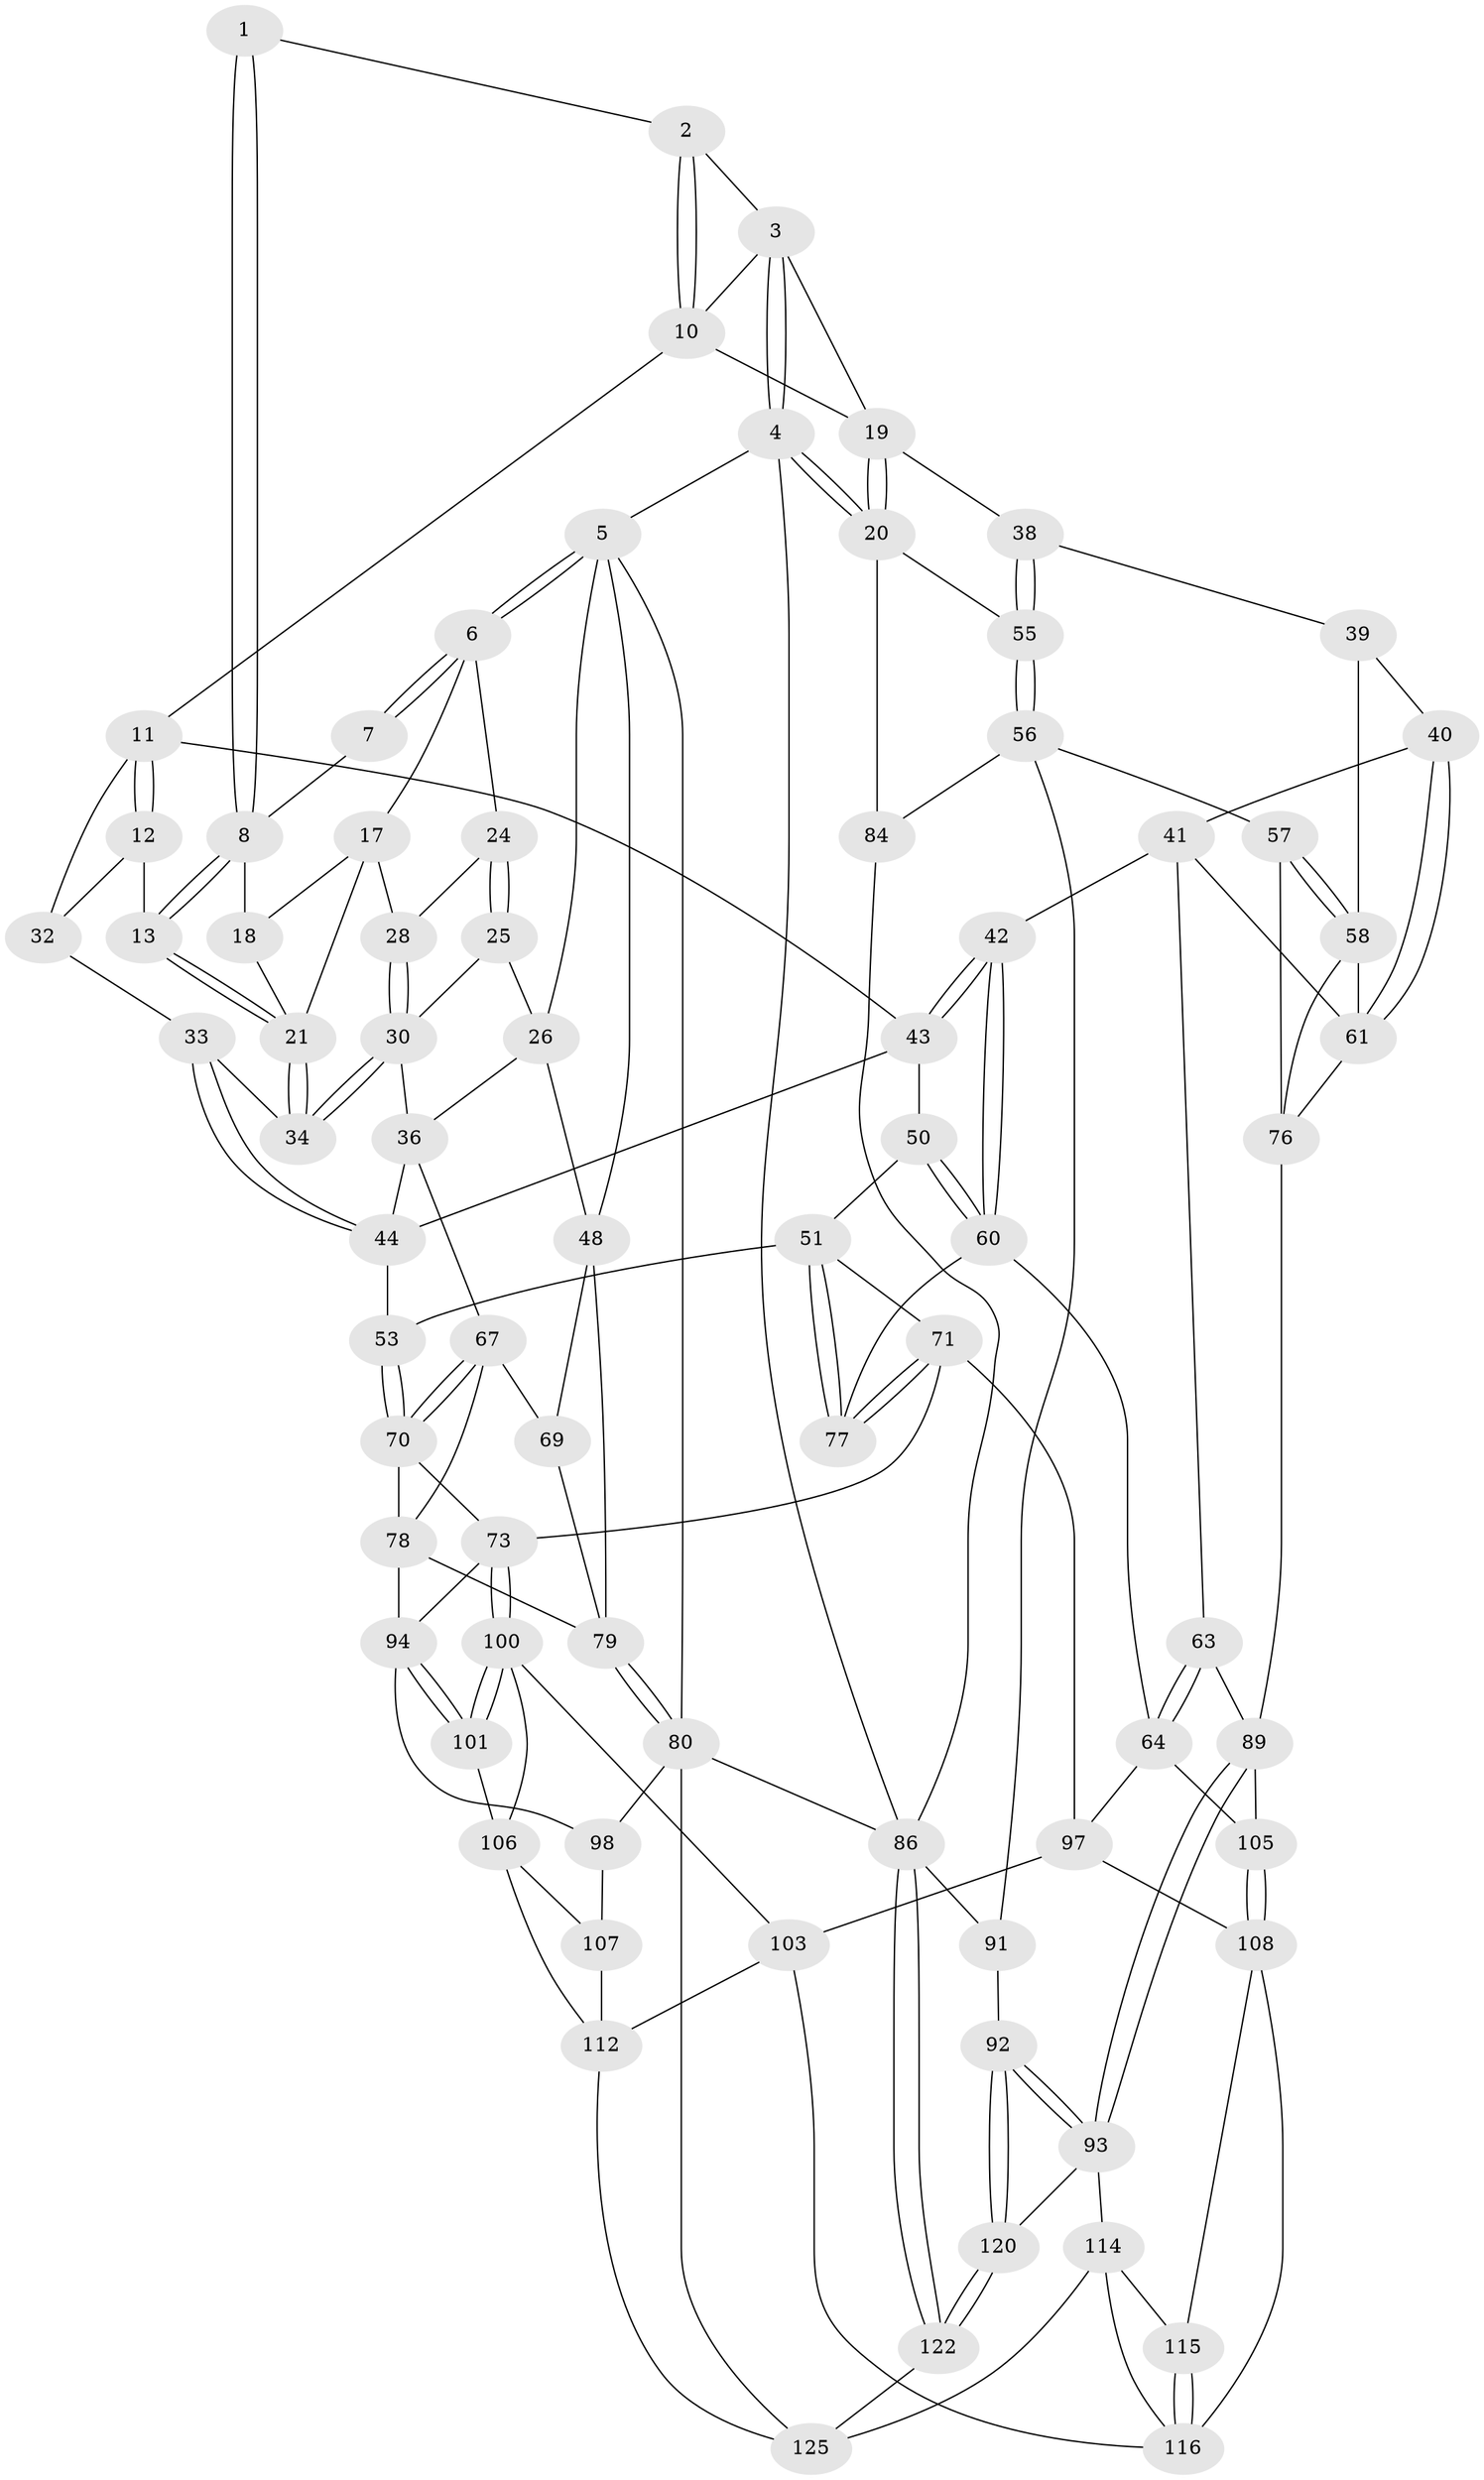 // Generated by graph-tools (version 1.1) at 2025/24/03/03/25 07:24:39]
// undirected, 78 vertices, 178 edges
graph export_dot {
graph [start="1"]
  node [color=gray90,style=filled];
  1 [pos="+0.6438288743391583+0"];
  2 [pos="+0.6641918536214627+0"];
  3 [pos="+0.7561334562534998+0",super="+14"];
  4 [pos="+1+0"];
  5 [pos="+0+0",super="+27"];
  6 [pos="+0.041511316550969145+0",super="+16"];
  7 [pos="+0.48761073613803246+0"];
  8 [pos="+0.5375659251912347+0.06186779034714249",super="+9"];
  10 [pos="+0.6556318895604101+0.16174235853945929",super="+15"];
  11 [pos="+0.6548466039242707+0.16184583205210648",super="+35"];
  12 [pos="+0.532956475662851+0.13861322803715562"];
  13 [pos="+0.5313866028914211+0.13766128374406272"];
  17 [pos="+0.29281421779499733+0.012963998453807217",super="+23"];
  18 [pos="+0.41736757598490276+0.04066831753503792"];
  19 [pos="+0.8583598107508528+0.0691302433721328",super="+29"];
  20 [pos="+1+0.0870815073228319",super="+54"];
  21 [pos="+0.4359912266227753+0.15365803477636594",super="+22"];
  24 [pos="+0.20138388358625775+0"];
  25 [pos="+0.1530725873211065+0.19248859522505116"];
  26 [pos="+0.06827236348118548+0.1916384210583347",super="+37"];
  28 [pos="+0.28438542967879565+0.13702722230558034"];
  30 [pos="+0.24805790726416477+0.2936802797503037",super="+31"];
  32 [pos="+0.5364252875638208+0.22150456928107232"];
  33 [pos="+0.4457987836695167+0.2863927283570156"];
  34 [pos="+0.41265033699532716+0.24007801475282864"];
  36 [pos="+0.23228826151339332+0.33481294792797056",super="+46"];
  38 [pos="+0.8173081043981073+0.26686669131584956"];
  39 [pos="+0.8071663013953219+0.2809347529477658"];
  40 [pos="+0.7428399976081886+0.3447466247334026"];
  41 [pos="+0.6184147790436622+0.3740651820423797",super="+62"];
  42 [pos="+0.6042224063289275+0.3699677628258037"];
  43 [pos="+0.5576810898837101+0.3506776679256949",super="+47"];
  44 [pos="+0.4671881313907887+0.3249100211719291",super="+45"];
  48 [pos="+0+0.38543581109204905",super="+49"];
  50 [pos="+0.49792075260305146+0.44819315419383976"];
  51 [pos="+0.440658281816897+0.46914350983915004",super="+52"];
  53 [pos="+0.3897401051451096+0.4412084843726644"];
  55 [pos="+0.9650988558141806+0.2967812172249769"];
  56 [pos="+0.910849559529656+0.5337300864169086",super="+85"];
  57 [pos="+0.8954719788998683+0.5323450154842263"];
  58 [pos="+0.8694827768317912+0.5242765437174943",super="+59"];
  60 [pos="+0.5420065008232595+0.5125852236214429",super="+65"];
  61 [pos="+0.7479148200783446+0.45680044384837915",super="+66"];
  63 [pos="+0.6277518867127653+0.6061440635528689"];
  64 [pos="+0.6219829542029043+0.6052626440649798",super="+96"];
  67 [pos="+0.23643046502163995+0.37634932666281945",super="+68"];
  69 [pos="+0.06856805956349582+0.4609640472167389"];
  70 [pos="+0.3023917010309067+0.4450462733014045",super="+75"];
  71 [pos="+0.3919170790038155+0.6181407976670608",super="+72"];
  73 [pos="+0.3800287554363842+0.6216683940648865",super="+74"];
  76 [pos="+0.8154117096151141+0.5282223885261418",super="+88"];
  77 [pos="+0.45622844997053824+0.5786126274452681"];
  78 [pos="+0.1781685102818524+0.588767016289382",super="+82"];
  79 [pos="+0+0.7210756148801866",super="+83"];
  80 [pos="+0+0.7461881414534695",super="+81"];
  84 [pos="+1+0.6031955980530465"];
  86 [pos="+1+1",super="+87"];
  89 [pos="+0.7470935840345384+0.7561499981857209",super="+90"];
  91 [pos="+0.8306986574951368+0.7840479433557869"];
  92 [pos="+0.7995274429108067+0.7851768139672035"];
  93 [pos="+0.7513777648673052+0.7634823347129268",super="+113"];
  94 [pos="+0.17667414371372278+0.6507681470650825",super="+95"];
  97 [pos="+0.40639312596295346+0.684458996830568",super="+102"];
  98 [pos="+0.05283777317943076+0.7268511433980115",super="+99"];
  100 [pos="+0.25621322124724755+0.7254143254047963",super="+104"];
  101 [pos="+0.18920891024829328+0.6817002661250433"];
  103 [pos="+0.3724618114166483+0.7978641091071038",super="+117"];
  105 [pos="+0.5056295105368666+0.7768701080403467"];
  106 [pos="+0.17476308989685532+0.7133004023484092",super="+110"];
  107 [pos="+0.12054776744290123+0.7654634604316065",super="+111"];
  108 [pos="+0.5050602095248172+0.777534925074225",super="+109"];
  112 [pos="+0.1810648062792642+0.9233162696152976",super="+118"];
  114 [pos="+0.6374641949814266+0.8624988225511172",super="+123"];
  115 [pos="+0.5747541183358938+0.8362978680155548"];
  116 [pos="+0.4550076275653977+0.8844782819745441",super="+119"];
  120 [pos="+0.7917281787917746+0.9493516431224048",super="+121"];
  122 [pos="+0.9629990883756322+1",super="+124"];
  125 [pos="+0.5187501978259041+1",super="+126"];
  1 -- 2;
  1 -- 8;
  1 -- 8;
  2 -- 3;
  2 -- 10;
  2 -- 10;
  3 -- 4;
  3 -- 4;
  3 -- 19;
  3 -- 10;
  4 -- 5;
  4 -- 20;
  4 -- 20;
  4 -- 86;
  5 -- 6;
  5 -- 6;
  5 -- 80;
  5 -- 48;
  5 -- 26;
  6 -- 7;
  6 -- 7;
  6 -- 24;
  6 -- 17;
  7 -- 8;
  8 -- 13;
  8 -- 13;
  8 -- 18;
  10 -- 11;
  10 -- 19;
  11 -- 12;
  11 -- 12;
  11 -- 32;
  11 -- 43;
  12 -- 13;
  12 -- 32;
  13 -- 21;
  13 -- 21;
  17 -- 18;
  17 -- 28;
  17 -- 21;
  18 -- 21;
  19 -- 20;
  19 -- 20;
  19 -- 38;
  20 -- 55;
  20 -- 84;
  21 -- 34;
  21 -- 34;
  24 -- 25;
  24 -- 25;
  24 -- 28;
  25 -- 26;
  25 -- 30;
  26 -- 48;
  26 -- 36;
  28 -- 30;
  28 -- 30;
  30 -- 34;
  30 -- 34;
  30 -- 36;
  32 -- 33;
  33 -- 34;
  33 -- 44;
  33 -- 44;
  36 -- 67;
  36 -- 44;
  38 -- 39;
  38 -- 55;
  38 -- 55;
  39 -- 40;
  39 -- 58;
  40 -- 41;
  40 -- 61;
  40 -- 61;
  41 -- 42;
  41 -- 63;
  41 -- 61;
  42 -- 43;
  42 -- 43;
  42 -- 60;
  42 -- 60;
  43 -- 50;
  43 -- 44;
  44 -- 53;
  48 -- 69;
  48 -- 79;
  50 -- 51;
  50 -- 60;
  50 -- 60;
  51 -- 77;
  51 -- 77;
  51 -- 53;
  51 -- 71;
  53 -- 70;
  53 -- 70;
  55 -- 56;
  55 -- 56;
  56 -- 57;
  56 -- 91;
  56 -- 84;
  57 -- 58;
  57 -- 58;
  57 -- 76;
  58 -- 76;
  58 -- 61;
  60 -- 64;
  60 -- 77;
  61 -- 76;
  63 -- 64;
  63 -- 64;
  63 -- 89;
  64 -- 97;
  64 -- 105;
  67 -- 70;
  67 -- 70;
  67 -- 69;
  67 -- 78;
  69 -- 79;
  70 -- 78;
  70 -- 73;
  71 -- 77;
  71 -- 77;
  71 -- 73;
  71 -- 97;
  73 -- 100;
  73 -- 100;
  73 -- 94;
  76 -- 89;
  78 -- 79;
  78 -- 94;
  79 -- 80;
  79 -- 80;
  80 -- 98;
  80 -- 86;
  80 -- 125;
  84 -- 86;
  86 -- 122;
  86 -- 122;
  86 -- 91;
  89 -- 93;
  89 -- 93;
  89 -- 105;
  91 -- 92;
  92 -- 93;
  92 -- 93;
  92 -- 120;
  92 -- 120;
  93 -- 120;
  93 -- 114;
  94 -- 101;
  94 -- 101;
  94 -- 98;
  97 -- 108;
  97 -- 103;
  98 -- 107 [weight=2];
  100 -- 101;
  100 -- 101;
  100 -- 103;
  100 -- 106;
  101 -- 106;
  103 -- 112;
  103 -- 116;
  105 -- 108;
  105 -- 108;
  106 -- 107;
  106 -- 112;
  107 -- 112;
  108 -- 115;
  108 -- 116;
  112 -- 125;
  114 -- 115;
  114 -- 125;
  114 -- 116;
  115 -- 116;
  115 -- 116;
  120 -- 122 [weight=2];
  120 -- 122;
  122 -- 125;
}

